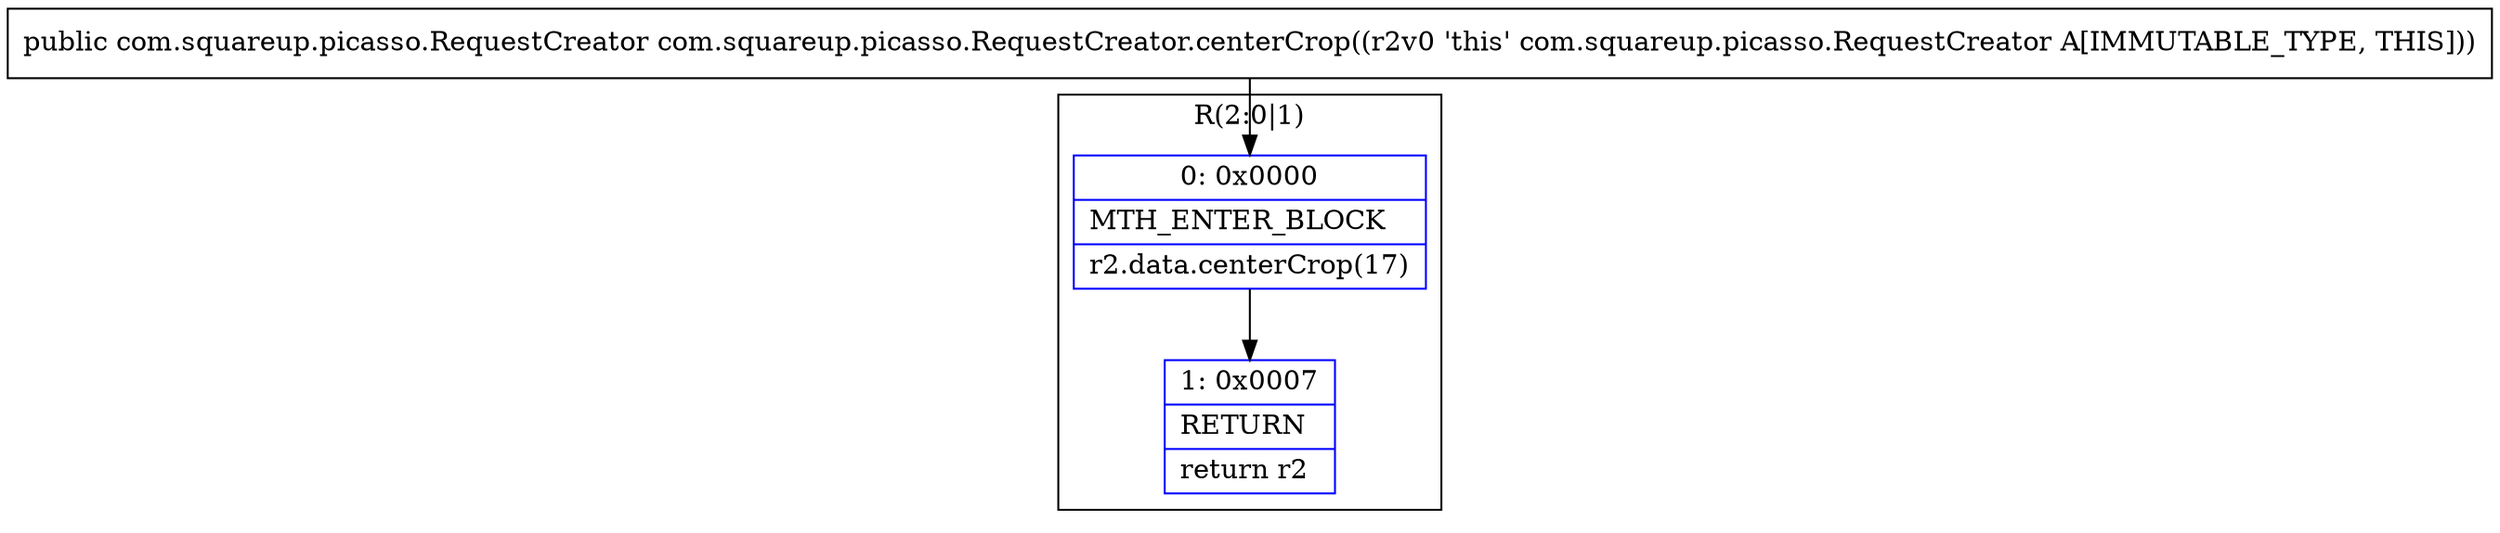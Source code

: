 digraph "CFG forcom.squareup.picasso.RequestCreator.centerCrop()Lcom\/squareup\/picasso\/RequestCreator;" {
subgraph cluster_Region_1330259366 {
label = "R(2:0|1)";
node [shape=record,color=blue];
Node_0 [shape=record,label="{0\:\ 0x0000|MTH_ENTER_BLOCK\l|r2.data.centerCrop(17)\l}"];
Node_1 [shape=record,label="{1\:\ 0x0007|RETURN\l|return r2\l}"];
}
MethodNode[shape=record,label="{public com.squareup.picasso.RequestCreator com.squareup.picasso.RequestCreator.centerCrop((r2v0 'this' com.squareup.picasso.RequestCreator A[IMMUTABLE_TYPE, THIS])) }"];
MethodNode -> Node_0;
Node_0 -> Node_1;
}

